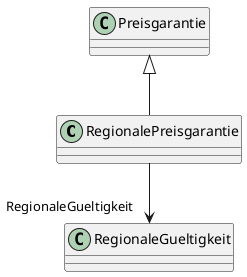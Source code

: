 @startuml
class RegionalePreisgarantie {
}
Preisgarantie <|-- RegionalePreisgarantie
RegionalePreisgarantie --> "RegionaleGueltigkeit" RegionaleGueltigkeit
@enduml
